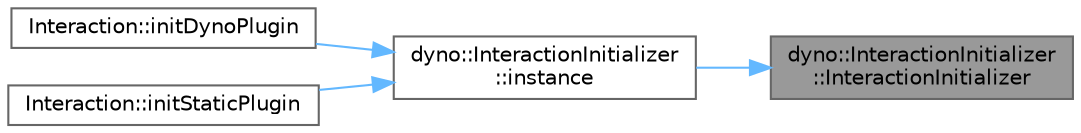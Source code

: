 digraph "dyno::InteractionInitializer::InteractionInitializer"
{
 // LATEX_PDF_SIZE
  bgcolor="transparent";
  edge [fontname=Helvetica,fontsize=10,labelfontname=Helvetica,labelfontsize=10];
  node [fontname=Helvetica,fontsize=10,shape=box,height=0.2,width=0.4];
  rankdir="RL";
  Node1 [id="Node000001",label="dyno::InteractionInitializer\l::InteractionInitializer",height=0.2,width=0.4,color="gray40", fillcolor="grey60", style="filled", fontcolor="black",tooltip=" "];
  Node1 -> Node2 [id="edge1_Node000001_Node000002",dir="back",color="steelblue1",style="solid",tooltip=" "];
  Node2 [id="Node000002",label="dyno::InteractionInitializer\l::instance",height=0.2,width=0.4,color="grey40", fillcolor="white", style="filled",URL="$classdyno_1_1_interaction_initializer.html#a870c05198e3a26b91cb26e9790192c62",tooltip=" "];
  Node2 -> Node3 [id="edge2_Node000002_Node000003",dir="back",color="steelblue1",style="solid",tooltip=" "];
  Node3 [id="Node000003",label="Interaction::initDynoPlugin",height=0.2,width=0.4,color="grey40", fillcolor="white", style="filled",URL="$namespace_interaction.html#a2dbfaf58df583307daa818f109d611f1",tooltip=" "];
  Node2 -> Node4 [id="edge3_Node000002_Node000004",dir="back",color="steelblue1",style="solid",tooltip=" "];
  Node4 [id="Node000004",label="Interaction::initStaticPlugin",height=0.2,width=0.4,color="grey40", fillcolor="white", style="filled",URL="$namespace_interaction.html#adbb80e9ba0b6a863b381158ea4d79490",tooltip=" "];
}
